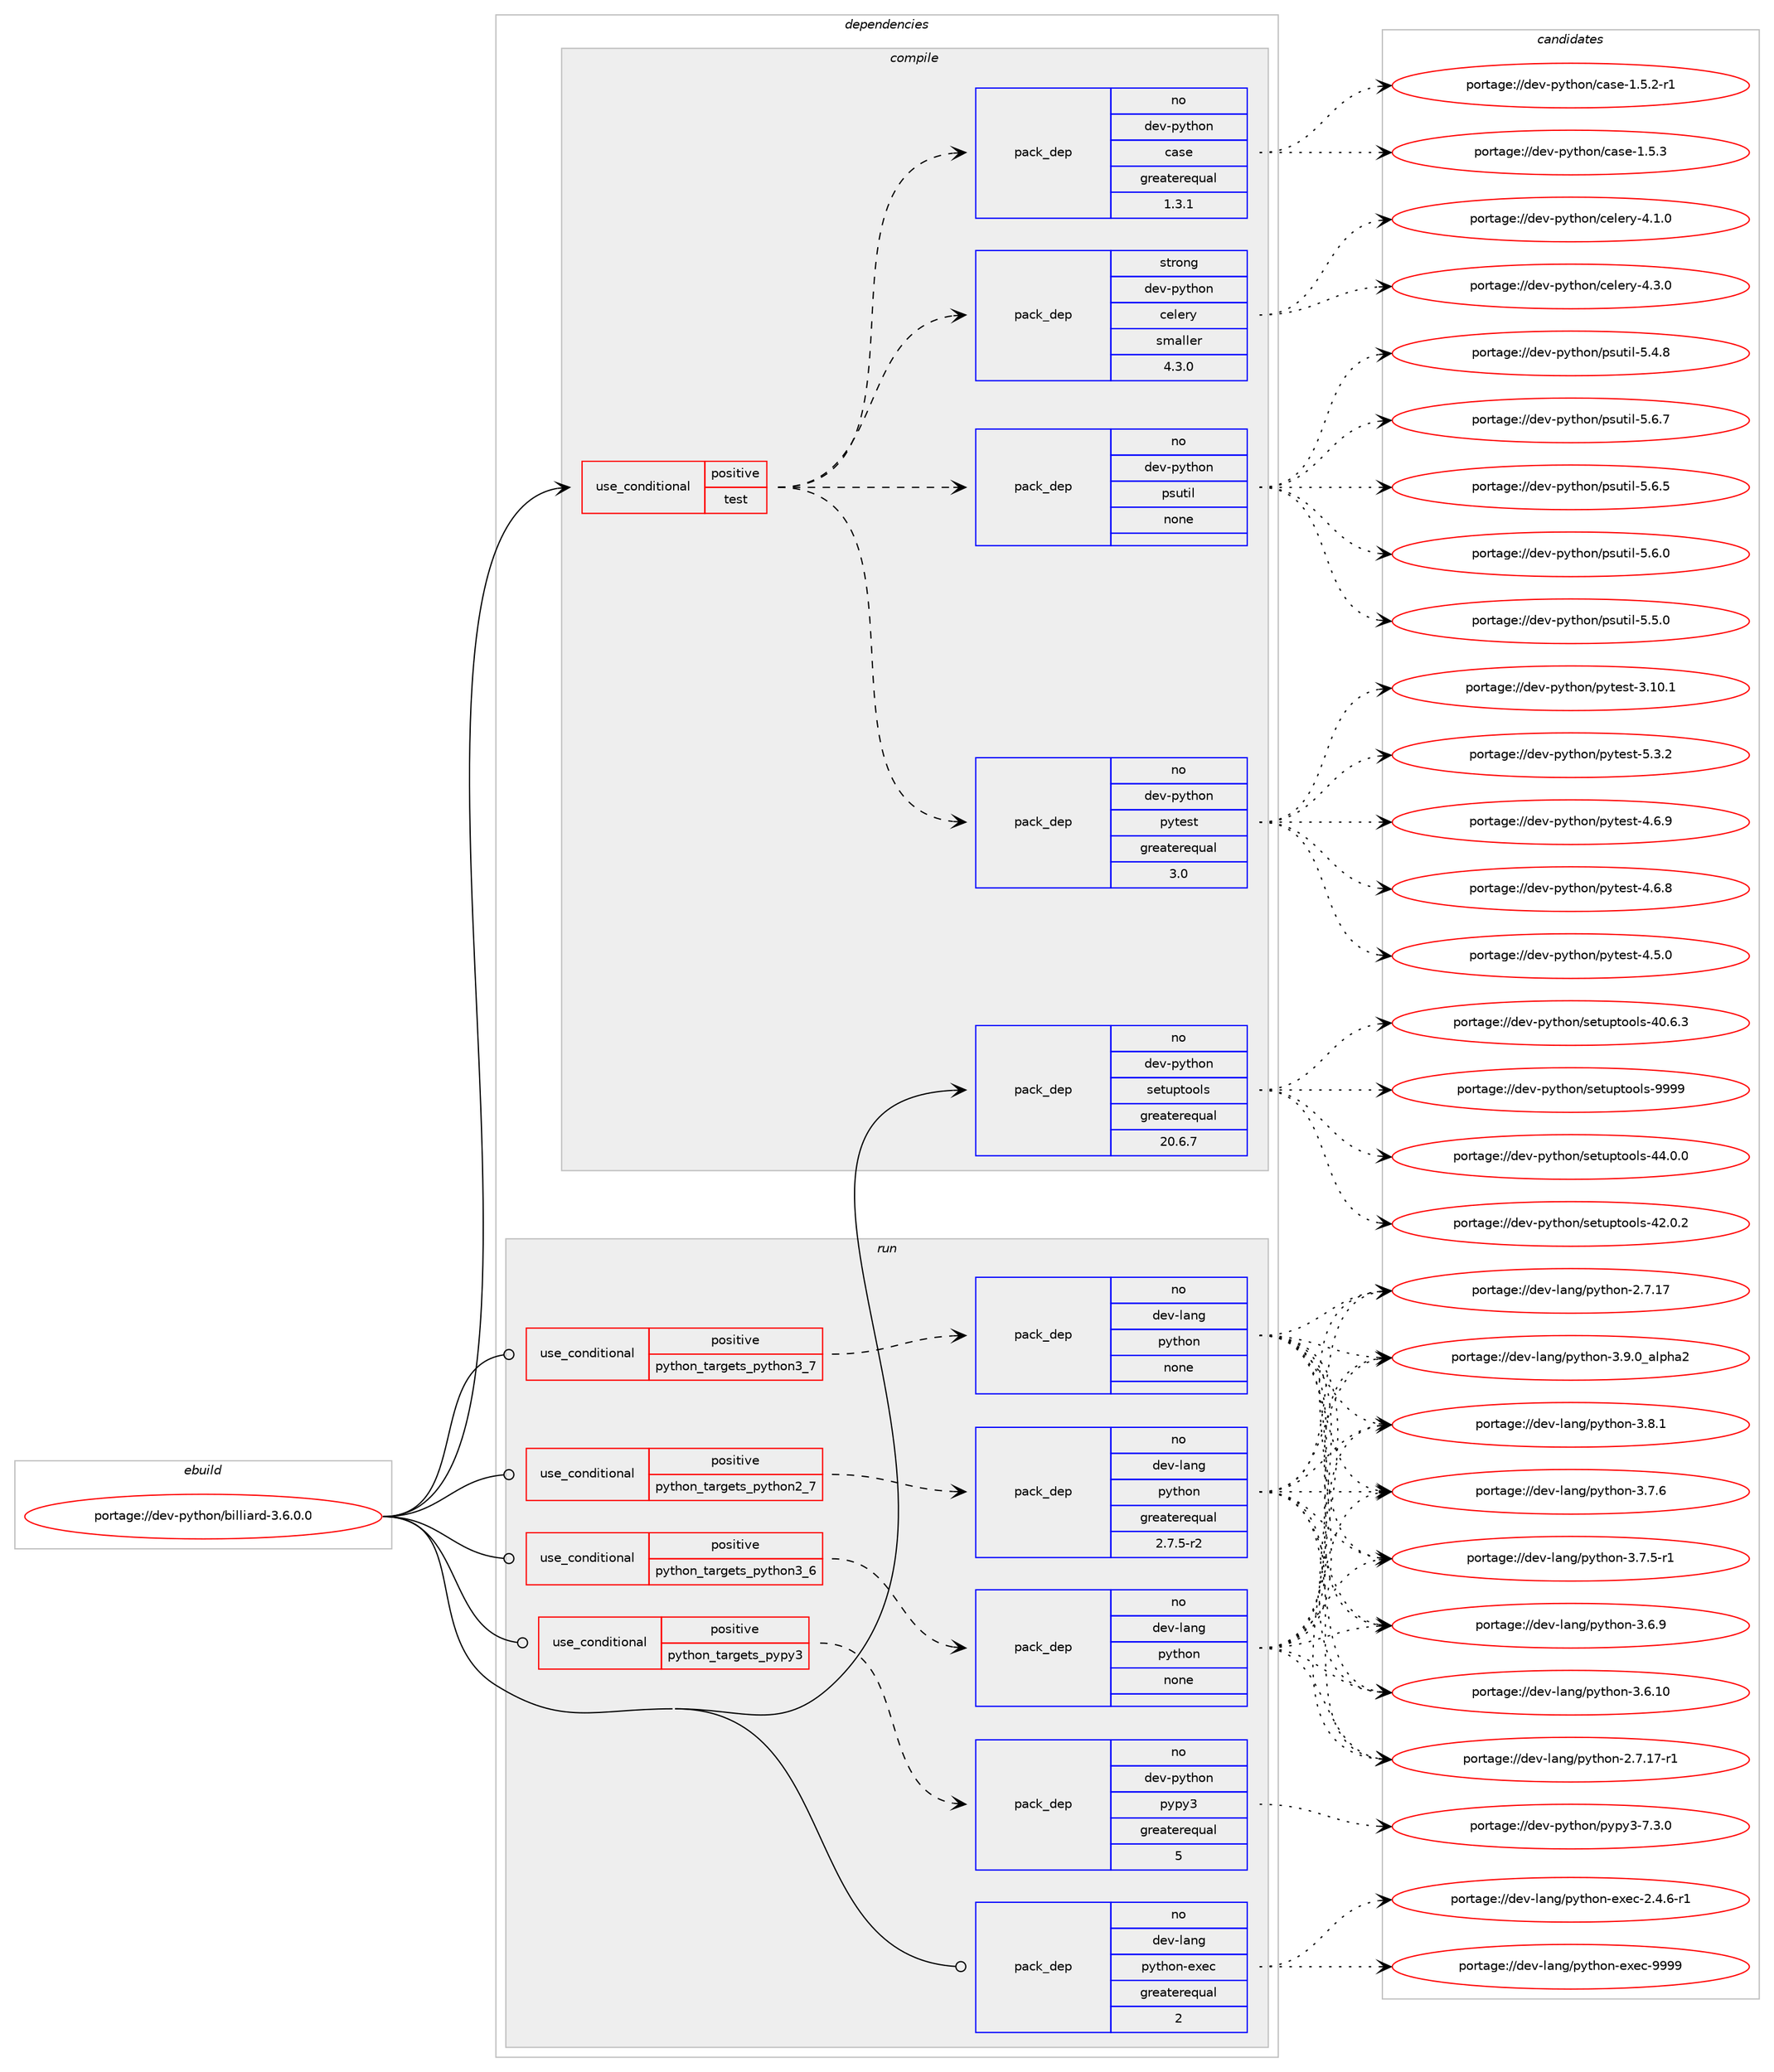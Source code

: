 digraph prolog {

# *************
# Graph options
# *************

newrank=true;
concentrate=true;
compound=true;
graph [rankdir=LR,fontname=Helvetica,fontsize=10,ranksep=1.5];#, ranksep=2.5, nodesep=0.2];
edge  [arrowhead=vee];
node  [fontname=Helvetica,fontsize=10];

# **********
# The ebuild
# **********

subgraph cluster_leftcol {
color=gray;
label=<<i>ebuild</i>>;
id [label="portage://dev-python/billiard-3.6.0.0", color=red, width=4, href="../dev-python/billiard-3.6.0.0.svg"];
}

# ****************
# The dependencies
# ****************

subgraph cluster_midcol {
color=gray;
label=<<i>dependencies</i>>;
subgraph cluster_compile {
fillcolor="#eeeeee";
style=filled;
label=<<i>compile</i>>;
subgraph cond118404 {
dependency469421 [label=<<TABLE BORDER="0" CELLBORDER="1" CELLSPACING="0" CELLPADDING="4"><TR><TD ROWSPAN="3" CELLPADDING="10">use_conditional</TD></TR><TR><TD>positive</TD></TR><TR><TD>test</TD></TR></TABLE>>, shape=none, color=red];
subgraph pack346005 {
dependency469422 [label=<<TABLE BORDER="0" CELLBORDER="1" CELLSPACING="0" CELLPADDING="4" WIDTH="220"><TR><TD ROWSPAN="6" CELLPADDING="30">pack_dep</TD></TR><TR><TD WIDTH="110">strong</TD></TR><TR><TD>dev-python</TD></TR><TR><TD>celery</TD></TR><TR><TD>smaller</TD></TR><TR><TD>4.3.0</TD></TR></TABLE>>, shape=none, color=blue];
}
dependency469421:e -> dependency469422:w [weight=20,style="dashed",arrowhead="vee"];
subgraph pack346006 {
dependency469423 [label=<<TABLE BORDER="0" CELLBORDER="1" CELLSPACING="0" CELLPADDING="4" WIDTH="220"><TR><TD ROWSPAN="6" CELLPADDING="30">pack_dep</TD></TR><TR><TD WIDTH="110">no</TD></TR><TR><TD>dev-python</TD></TR><TR><TD>case</TD></TR><TR><TD>greaterequal</TD></TR><TR><TD>1.3.1</TD></TR></TABLE>>, shape=none, color=blue];
}
dependency469421:e -> dependency469423:w [weight=20,style="dashed",arrowhead="vee"];
subgraph pack346007 {
dependency469424 [label=<<TABLE BORDER="0" CELLBORDER="1" CELLSPACING="0" CELLPADDING="4" WIDTH="220"><TR><TD ROWSPAN="6" CELLPADDING="30">pack_dep</TD></TR><TR><TD WIDTH="110">no</TD></TR><TR><TD>dev-python</TD></TR><TR><TD>pytest</TD></TR><TR><TD>greaterequal</TD></TR><TR><TD>3.0</TD></TR></TABLE>>, shape=none, color=blue];
}
dependency469421:e -> dependency469424:w [weight=20,style="dashed",arrowhead="vee"];
subgraph pack346008 {
dependency469425 [label=<<TABLE BORDER="0" CELLBORDER="1" CELLSPACING="0" CELLPADDING="4" WIDTH="220"><TR><TD ROWSPAN="6" CELLPADDING="30">pack_dep</TD></TR><TR><TD WIDTH="110">no</TD></TR><TR><TD>dev-python</TD></TR><TR><TD>psutil</TD></TR><TR><TD>none</TD></TR><TR><TD></TD></TR></TABLE>>, shape=none, color=blue];
}
dependency469421:e -> dependency469425:w [weight=20,style="dashed",arrowhead="vee"];
}
id:e -> dependency469421:w [weight=20,style="solid",arrowhead="vee"];
subgraph pack346009 {
dependency469426 [label=<<TABLE BORDER="0" CELLBORDER="1" CELLSPACING="0" CELLPADDING="4" WIDTH="220"><TR><TD ROWSPAN="6" CELLPADDING="30">pack_dep</TD></TR><TR><TD WIDTH="110">no</TD></TR><TR><TD>dev-python</TD></TR><TR><TD>setuptools</TD></TR><TR><TD>greaterequal</TD></TR><TR><TD>20.6.7</TD></TR></TABLE>>, shape=none, color=blue];
}
id:e -> dependency469426:w [weight=20,style="solid",arrowhead="vee"];
}
subgraph cluster_compileandrun {
fillcolor="#eeeeee";
style=filled;
label=<<i>compile and run</i>>;
}
subgraph cluster_run {
fillcolor="#eeeeee";
style=filled;
label=<<i>run</i>>;
subgraph cond118405 {
dependency469427 [label=<<TABLE BORDER="0" CELLBORDER="1" CELLSPACING="0" CELLPADDING="4"><TR><TD ROWSPAN="3" CELLPADDING="10">use_conditional</TD></TR><TR><TD>positive</TD></TR><TR><TD>python_targets_pypy3</TD></TR></TABLE>>, shape=none, color=red];
subgraph pack346010 {
dependency469428 [label=<<TABLE BORDER="0" CELLBORDER="1" CELLSPACING="0" CELLPADDING="4" WIDTH="220"><TR><TD ROWSPAN="6" CELLPADDING="30">pack_dep</TD></TR><TR><TD WIDTH="110">no</TD></TR><TR><TD>dev-python</TD></TR><TR><TD>pypy3</TD></TR><TR><TD>greaterequal</TD></TR><TR><TD>5</TD></TR></TABLE>>, shape=none, color=blue];
}
dependency469427:e -> dependency469428:w [weight=20,style="dashed",arrowhead="vee"];
}
id:e -> dependency469427:w [weight=20,style="solid",arrowhead="odot"];
subgraph cond118406 {
dependency469429 [label=<<TABLE BORDER="0" CELLBORDER="1" CELLSPACING="0" CELLPADDING="4"><TR><TD ROWSPAN="3" CELLPADDING="10">use_conditional</TD></TR><TR><TD>positive</TD></TR><TR><TD>python_targets_python2_7</TD></TR></TABLE>>, shape=none, color=red];
subgraph pack346011 {
dependency469430 [label=<<TABLE BORDER="0" CELLBORDER="1" CELLSPACING="0" CELLPADDING="4" WIDTH="220"><TR><TD ROWSPAN="6" CELLPADDING="30">pack_dep</TD></TR><TR><TD WIDTH="110">no</TD></TR><TR><TD>dev-lang</TD></TR><TR><TD>python</TD></TR><TR><TD>greaterequal</TD></TR><TR><TD>2.7.5-r2</TD></TR></TABLE>>, shape=none, color=blue];
}
dependency469429:e -> dependency469430:w [weight=20,style="dashed",arrowhead="vee"];
}
id:e -> dependency469429:w [weight=20,style="solid",arrowhead="odot"];
subgraph cond118407 {
dependency469431 [label=<<TABLE BORDER="0" CELLBORDER="1" CELLSPACING="0" CELLPADDING="4"><TR><TD ROWSPAN="3" CELLPADDING="10">use_conditional</TD></TR><TR><TD>positive</TD></TR><TR><TD>python_targets_python3_6</TD></TR></TABLE>>, shape=none, color=red];
subgraph pack346012 {
dependency469432 [label=<<TABLE BORDER="0" CELLBORDER="1" CELLSPACING="0" CELLPADDING="4" WIDTH="220"><TR><TD ROWSPAN="6" CELLPADDING="30">pack_dep</TD></TR><TR><TD WIDTH="110">no</TD></TR><TR><TD>dev-lang</TD></TR><TR><TD>python</TD></TR><TR><TD>none</TD></TR><TR><TD></TD></TR></TABLE>>, shape=none, color=blue];
}
dependency469431:e -> dependency469432:w [weight=20,style="dashed",arrowhead="vee"];
}
id:e -> dependency469431:w [weight=20,style="solid",arrowhead="odot"];
subgraph cond118408 {
dependency469433 [label=<<TABLE BORDER="0" CELLBORDER="1" CELLSPACING="0" CELLPADDING="4"><TR><TD ROWSPAN="3" CELLPADDING="10">use_conditional</TD></TR><TR><TD>positive</TD></TR><TR><TD>python_targets_python3_7</TD></TR></TABLE>>, shape=none, color=red];
subgraph pack346013 {
dependency469434 [label=<<TABLE BORDER="0" CELLBORDER="1" CELLSPACING="0" CELLPADDING="4" WIDTH="220"><TR><TD ROWSPAN="6" CELLPADDING="30">pack_dep</TD></TR><TR><TD WIDTH="110">no</TD></TR><TR><TD>dev-lang</TD></TR><TR><TD>python</TD></TR><TR><TD>none</TD></TR><TR><TD></TD></TR></TABLE>>, shape=none, color=blue];
}
dependency469433:e -> dependency469434:w [weight=20,style="dashed",arrowhead="vee"];
}
id:e -> dependency469433:w [weight=20,style="solid",arrowhead="odot"];
subgraph pack346014 {
dependency469435 [label=<<TABLE BORDER="0" CELLBORDER="1" CELLSPACING="0" CELLPADDING="4" WIDTH="220"><TR><TD ROWSPAN="6" CELLPADDING="30">pack_dep</TD></TR><TR><TD WIDTH="110">no</TD></TR><TR><TD>dev-lang</TD></TR><TR><TD>python-exec</TD></TR><TR><TD>greaterequal</TD></TR><TR><TD>2</TD></TR></TABLE>>, shape=none, color=blue];
}
id:e -> dependency469435:w [weight=20,style="solid",arrowhead="odot"];
}
}

# **************
# The candidates
# **************

subgraph cluster_choices {
rank=same;
color=gray;
label=<<i>candidates</i>>;

subgraph choice346005 {
color=black;
nodesep=1;
choice100101118451121211161041111104799101108101114121455246514648 [label="portage://dev-python/celery-4.3.0", color=red, width=4,href="../dev-python/celery-4.3.0.svg"];
choice100101118451121211161041111104799101108101114121455246494648 [label="portage://dev-python/celery-4.1.0", color=red, width=4,href="../dev-python/celery-4.1.0.svg"];
dependency469422:e -> choice100101118451121211161041111104799101108101114121455246514648:w [style=dotted,weight="100"];
dependency469422:e -> choice100101118451121211161041111104799101108101114121455246494648:w [style=dotted,weight="100"];
}
subgraph choice346006 {
color=black;
nodesep=1;
choice10010111845112121116104111110479997115101454946534651 [label="portage://dev-python/case-1.5.3", color=red, width=4,href="../dev-python/case-1.5.3.svg"];
choice100101118451121211161041111104799971151014549465346504511449 [label="portage://dev-python/case-1.5.2-r1", color=red, width=4,href="../dev-python/case-1.5.2-r1.svg"];
dependency469423:e -> choice10010111845112121116104111110479997115101454946534651:w [style=dotted,weight="100"];
dependency469423:e -> choice100101118451121211161041111104799971151014549465346504511449:w [style=dotted,weight="100"];
}
subgraph choice346007 {
color=black;
nodesep=1;
choice1001011184511212111610411111047112121116101115116455346514650 [label="portage://dev-python/pytest-5.3.2", color=red, width=4,href="../dev-python/pytest-5.3.2.svg"];
choice1001011184511212111610411111047112121116101115116455246544657 [label="portage://dev-python/pytest-4.6.9", color=red, width=4,href="../dev-python/pytest-4.6.9.svg"];
choice1001011184511212111610411111047112121116101115116455246544656 [label="portage://dev-python/pytest-4.6.8", color=red, width=4,href="../dev-python/pytest-4.6.8.svg"];
choice1001011184511212111610411111047112121116101115116455246534648 [label="portage://dev-python/pytest-4.5.0", color=red, width=4,href="../dev-python/pytest-4.5.0.svg"];
choice100101118451121211161041111104711212111610111511645514649484649 [label="portage://dev-python/pytest-3.10.1", color=red, width=4,href="../dev-python/pytest-3.10.1.svg"];
dependency469424:e -> choice1001011184511212111610411111047112121116101115116455346514650:w [style=dotted,weight="100"];
dependency469424:e -> choice1001011184511212111610411111047112121116101115116455246544657:w [style=dotted,weight="100"];
dependency469424:e -> choice1001011184511212111610411111047112121116101115116455246544656:w [style=dotted,weight="100"];
dependency469424:e -> choice1001011184511212111610411111047112121116101115116455246534648:w [style=dotted,weight="100"];
dependency469424:e -> choice100101118451121211161041111104711212111610111511645514649484649:w [style=dotted,weight="100"];
}
subgraph choice346008 {
color=black;
nodesep=1;
choice1001011184511212111610411111047112115117116105108455346544655 [label="portage://dev-python/psutil-5.6.7", color=red, width=4,href="../dev-python/psutil-5.6.7.svg"];
choice1001011184511212111610411111047112115117116105108455346544653 [label="portage://dev-python/psutil-5.6.5", color=red, width=4,href="../dev-python/psutil-5.6.5.svg"];
choice1001011184511212111610411111047112115117116105108455346544648 [label="portage://dev-python/psutil-5.6.0", color=red, width=4,href="../dev-python/psutil-5.6.0.svg"];
choice1001011184511212111610411111047112115117116105108455346534648 [label="portage://dev-python/psutil-5.5.0", color=red, width=4,href="../dev-python/psutil-5.5.0.svg"];
choice1001011184511212111610411111047112115117116105108455346524656 [label="portage://dev-python/psutil-5.4.8", color=red, width=4,href="../dev-python/psutil-5.4.8.svg"];
dependency469425:e -> choice1001011184511212111610411111047112115117116105108455346544655:w [style=dotted,weight="100"];
dependency469425:e -> choice1001011184511212111610411111047112115117116105108455346544653:w [style=dotted,weight="100"];
dependency469425:e -> choice1001011184511212111610411111047112115117116105108455346544648:w [style=dotted,weight="100"];
dependency469425:e -> choice1001011184511212111610411111047112115117116105108455346534648:w [style=dotted,weight="100"];
dependency469425:e -> choice1001011184511212111610411111047112115117116105108455346524656:w [style=dotted,weight="100"];
}
subgraph choice346009 {
color=black;
nodesep=1;
choice10010111845112121116104111110471151011161171121161111111081154557575757 [label="portage://dev-python/setuptools-9999", color=red, width=4,href="../dev-python/setuptools-9999.svg"];
choice100101118451121211161041111104711510111611711211611111110811545525246484648 [label="portage://dev-python/setuptools-44.0.0", color=red, width=4,href="../dev-python/setuptools-44.0.0.svg"];
choice100101118451121211161041111104711510111611711211611111110811545525046484650 [label="portage://dev-python/setuptools-42.0.2", color=red, width=4,href="../dev-python/setuptools-42.0.2.svg"];
choice100101118451121211161041111104711510111611711211611111110811545524846544651 [label="portage://dev-python/setuptools-40.6.3", color=red, width=4,href="../dev-python/setuptools-40.6.3.svg"];
dependency469426:e -> choice10010111845112121116104111110471151011161171121161111111081154557575757:w [style=dotted,weight="100"];
dependency469426:e -> choice100101118451121211161041111104711510111611711211611111110811545525246484648:w [style=dotted,weight="100"];
dependency469426:e -> choice100101118451121211161041111104711510111611711211611111110811545525046484650:w [style=dotted,weight="100"];
dependency469426:e -> choice100101118451121211161041111104711510111611711211611111110811545524846544651:w [style=dotted,weight="100"];
}
subgraph choice346010 {
color=black;
nodesep=1;
choice100101118451121211161041111104711212111212151455546514648 [label="portage://dev-python/pypy3-7.3.0", color=red, width=4,href="../dev-python/pypy3-7.3.0.svg"];
dependency469428:e -> choice100101118451121211161041111104711212111212151455546514648:w [style=dotted,weight="100"];
}
subgraph choice346011 {
color=black;
nodesep=1;
choice10010111845108971101034711212111610411111045514657464895971081121049750 [label="portage://dev-lang/python-3.9.0_alpha2", color=red, width=4,href="../dev-lang/python-3.9.0_alpha2.svg"];
choice100101118451089711010347112121116104111110455146564649 [label="portage://dev-lang/python-3.8.1", color=red, width=4,href="../dev-lang/python-3.8.1.svg"];
choice100101118451089711010347112121116104111110455146554654 [label="portage://dev-lang/python-3.7.6", color=red, width=4,href="../dev-lang/python-3.7.6.svg"];
choice1001011184510897110103471121211161041111104551465546534511449 [label="portage://dev-lang/python-3.7.5-r1", color=red, width=4,href="../dev-lang/python-3.7.5-r1.svg"];
choice100101118451089711010347112121116104111110455146544657 [label="portage://dev-lang/python-3.6.9", color=red, width=4,href="../dev-lang/python-3.6.9.svg"];
choice10010111845108971101034711212111610411111045514654464948 [label="portage://dev-lang/python-3.6.10", color=red, width=4,href="../dev-lang/python-3.6.10.svg"];
choice100101118451089711010347112121116104111110455046554649554511449 [label="portage://dev-lang/python-2.7.17-r1", color=red, width=4,href="../dev-lang/python-2.7.17-r1.svg"];
choice10010111845108971101034711212111610411111045504655464955 [label="portage://dev-lang/python-2.7.17", color=red, width=4,href="../dev-lang/python-2.7.17.svg"];
dependency469430:e -> choice10010111845108971101034711212111610411111045514657464895971081121049750:w [style=dotted,weight="100"];
dependency469430:e -> choice100101118451089711010347112121116104111110455146564649:w [style=dotted,weight="100"];
dependency469430:e -> choice100101118451089711010347112121116104111110455146554654:w [style=dotted,weight="100"];
dependency469430:e -> choice1001011184510897110103471121211161041111104551465546534511449:w [style=dotted,weight="100"];
dependency469430:e -> choice100101118451089711010347112121116104111110455146544657:w [style=dotted,weight="100"];
dependency469430:e -> choice10010111845108971101034711212111610411111045514654464948:w [style=dotted,weight="100"];
dependency469430:e -> choice100101118451089711010347112121116104111110455046554649554511449:w [style=dotted,weight="100"];
dependency469430:e -> choice10010111845108971101034711212111610411111045504655464955:w [style=dotted,weight="100"];
}
subgraph choice346012 {
color=black;
nodesep=1;
choice10010111845108971101034711212111610411111045514657464895971081121049750 [label="portage://dev-lang/python-3.9.0_alpha2", color=red, width=4,href="../dev-lang/python-3.9.0_alpha2.svg"];
choice100101118451089711010347112121116104111110455146564649 [label="portage://dev-lang/python-3.8.1", color=red, width=4,href="../dev-lang/python-3.8.1.svg"];
choice100101118451089711010347112121116104111110455146554654 [label="portage://dev-lang/python-3.7.6", color=red, width=4,href="../dev-lang/python-3.7.6.svg"];
choice1001011184510897110103471121211161041111104551465546534511449 [label="portage://dev-lang/python-3.7.5-r1", color=red, width=4,href="../dev-lang/python-3.7.5-r1.svg"];
choice100101118451089711010347112121116104111110455146544657 [label="portage://dev-lang/python-3.6.9", color=red, width=4,href="../dev-lang/python-3.6.9.svg"];
choice10010111845108971101034711212111610411111045514654464948 [label="portage://dev-lang/python-3.6.10", color=red, width=4,href="../dev-lang/python-3.6.10.svg"];
choice100101118451089711010347112121116104111110455046554649554511449 [label="portage://dev-lang/python-2.7.17-r1", color=red, width=4,href="../dev-lang/python-2.7.17-r1.svg"];
choice10010111845108971101034711212111610411111045504655464955 [label="portage://dev-lang/python-2.7.17", color=red, width=4,href="../dev-lang/python-2.7.17.svg"];
dependency469432:e -> choice10010111845108971101034711212111610411111045514657464895971081121049750:w [style=dotted,weight="100"];
dependency469432:e -> choice100101118451089711010347112121116104111110455146564649:w [style=dotted,weight="100"];
dependency469432:e -> choice100101118451089711010347112121116104111110455146554654:w [style=dotted,weight="100"];
dependency469432:e -> choice1001011184510897110103471121211161041111104551465546534511449:w [style=dotted,weight="100"];
dependency469432:e -> choice100101118451089711010347112121116104111110455146544657:w [style=dotted,weight="100"];
dependency469432:e -> choice10010111845108971101034711212111610411111045514654464948:w [style=dotted,weight="100"];
dependency469432:e -> choice100101118451089711010347112121116104111110455046554649554511449:w [style=dotted,weight="100"];
dependency469432:e -> choice10010111845108971101034711212111610411111045504655464955:w [style=dotted,weight="100"];
}
subgraph choice346013 {
color=black;
nodesep=1;
choice10010111845108971101034711212111610411111045514657464895971081121049750 [label="portage://dev-lang/python-3.9.0_alpha2", color=red, width=4,href="../dev-lang/python-3.9.0_alpha2.svg"];
choice100101118451089711010347112121116104111110455146564649 [label="portage://dev-lang/python-3.8.1", color=red, width=4,href="../dev-lang/python-3.8.1.svg"];
choice100101118451089711010347112121116104111110455146554654 [label="portage://dev-lang/python-3.7.6", color=red, width=4,href="../dev-lang/python-3.7.6.svg"];
choice1001011184510897110103471121211161041111104551465546534511449 [label="portage://dev-lang/python-3.7.5-r1", color=red, width=4,href="../dev-lang/python-3.7.5-r1.svg"];
choice100101118451089711010347112121116104111110455146544657 [label="portage://dev-lang/python-3.6.9", color=red, width=4,href="../dev-lang/python-3.6.9.svg"];
choice10010111845108971101034711212111610411111045514654464948 [label="portage://dev-lang/python-3.6.10", color=red, width=4,href="../dev-lang/python-3.6.10.svg"];
choice100101118451089711010347112121116104111110455046554649554511449 [label="portage://dev-lang/python-2.7.17-r1", color=red, width=4,href="../dev-lang/python-2.7.17-r1.svg"];
choice10010111845108971101034711212111610411111045504655464955 [label="portage://dev-lang/python-2.7.17", color=red, width=4,href="../dev-lang/python-2.7.17.svg"];
dependency469434:e -> choice10010111845108971101034711212111610411111045514657464895971081121049750:w [style=dotted,weight="100"];
dependency469434:e -> choice100101118451089711010347112121116104111110455146564649:w [style=dotted,weight="100"];
dependency469434:e -> choice100101118451089711010347112121116104111110455146554654:w [style=dotted,weight="100"];
dependency469434:e -> choice1001011184510897110103471121211161041111104551465546534511449:w [style=dotted,weight="100"];
dependency469434:e -> choice100101118451089711010347112121116104111110455146544657:w [style=dotted,weight="100"];
dependency469434:e -> choice10010111845108971101034711212111610411111045514654464948:w [style=dotted,weight="100"];
dependency469434:e -> choice100101118451089711010347112121116104111110455046554649554511449:w [style=dotted,weight="100"];
dependency469434:e -> choice10010111845108971101034711212111610411111045504655464955:w [style=dotted,weight="100"];
}
subgraph choice346014 {
color=black;
nodesep=1;
choice10010111845108971101034711212111610411111045101120101994557575757 [label="portage://dev-lang/python-exec-9999", color=red, width=4,href="../dev-lang/python-exec-9999.svg"];
choice10010111845108971101034711212111610411111045101120101994550465246544511449 [label="portage://dev-lang/python-exec-2.4.6-r1", color=red, width=4,href="../dev-lang/python-exec-2.4.6-r1.svg"];
dependency469435:e -> choice10010111845108971101034711212111610411111045101120101994557575757:w [style=dotted,weight="100"];
dependency469435:e -> choice10010111845108971101034711212111610411111045101120101994550465246544511449:w [style=dotted,weight="100"];
}
}

}
